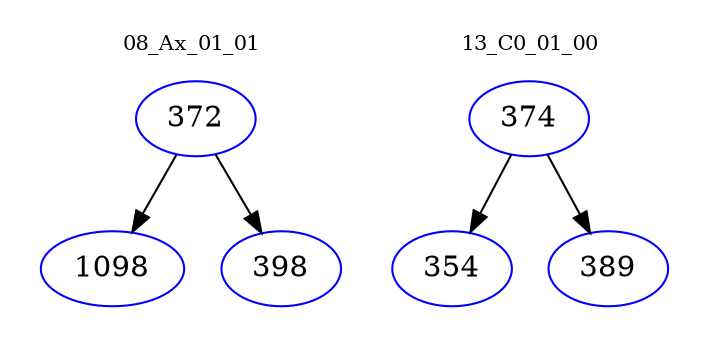 digraph{
subgraph cluster_0 {
color = white
label = "08_Ax_01_01";
fontsize=10;
T0_372 [label="372", color="blue"]
T0_372 -> T0_1098 [color="black"]
T0_1098 [label="1098", color="blue"]
T0_372 -> T0_398 [color="black"]
T0_398 [label="398", color="blue"]
}
subgraph cluster_1 {
color = white
label = "13_C0_01_00";
fontsize=10;
T1_374 [label="374", color="blue"]
T1_374 -> T1_354 [color="black"]
T1_354 [label="354", color="blue"]
T1_374 -> T1_389 [color="black"]
T1_389 [label="389", color="blue"]
}
}
